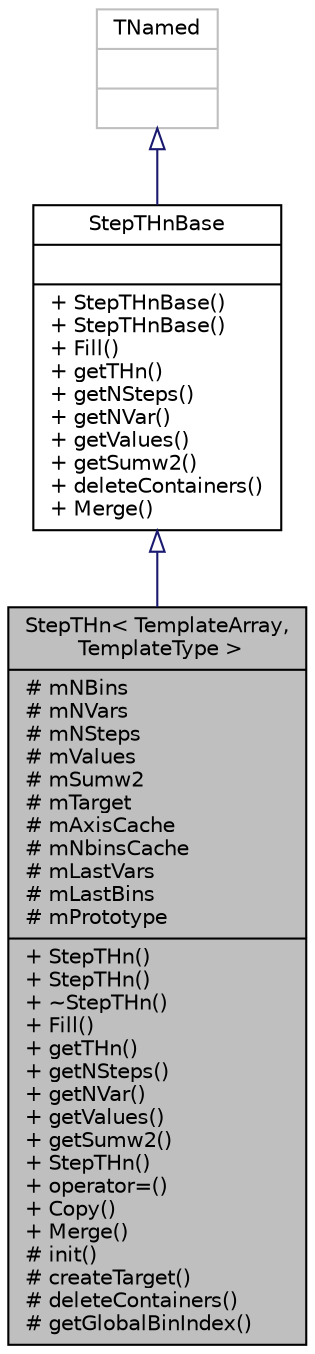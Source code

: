 digraph "StepTHn&lt; TemplateArray, TemplateType &gt;"
{
 // INTERACTIVE_SVG=YES
  bgcolor="transparent";
  edge [fontname="Helvetica",fontsize="10",labelfontname="Helvetica",labelfontsize="10"];
  node [fontname="Helvetica",fontsize="10",shape=record];
  Node0 [label="{StepTHn\< TemplateArray,\l TemplateType \>\n|# mNBins\l# mNVars\l# mNSteps\l# mValues\l# mSumw2\l# mTarget\l# mAxisCache\l# mNbinsCache\l# mLastVars\l# mLastBins\l# mPrototype\l|+ StepTHn()\l+ StepTHn()\l+ ~StepTHn()\l+ Fill()\l+ getTHn()\l+ getNSteps()\l+ getNVar()\l+ getValues()\l+ getSumw2()\l+ StepTHn()\l+ operator=()\l+ Copy()\l+ Merge()\l# init()\l# createTarget()\l# deleteContainers()\l# getGlobalBinIndex()\l}",height=0.2,width=0.4,color="black", fillcolor="grey75", style="filled", fontcolor="black"];
  Node1 -> Node0 [dir="back",color="midnightblue",fontsize="10",style="solid",arrowtail="onormal",fontname="Helvetica"];
  Node1 [label="{StepTHnBase\n||+ StepTHnBase()\l+ StepTHnBase()\l+ Fill()\l+ getTHn()\l+ getNSteps()\l+ getNVar()\l+ getValues()\l+ getSumw2()\l+ deleteContainers()\l+ Merge()\l}",height=0.2,width=0.4,color="black",URL="$d2/d46/classStepTHnBase.html"];
  Node2 -> Node1 [dir="back",color="midnightblue",fontsize="10",style="solid",arrowtail="onormal",fontname="Helvetica"];
  Node2 [label="{TNamed\n||}",height=0.2,width=0.4,color="grey75"];
}
